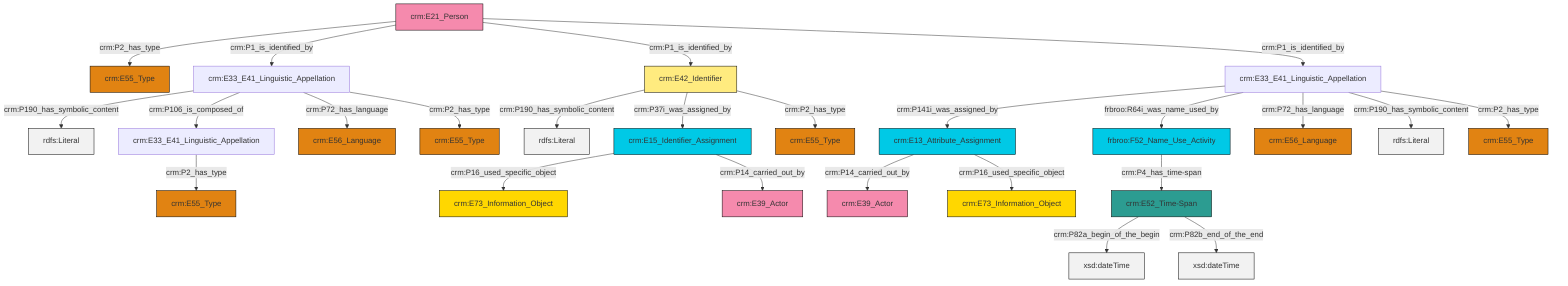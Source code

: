 graph TD
classDef Literal fill:#f2f2f2,stroke:#000000;
classDef CRM_Entity fill:#FFFFFF,stroke:#000000;
classDef Temporal_Entity fill:#00C9E6, stroke:#000000;
classDef Type fill:#E18312, stroke:#000000;
classDef Time-Span fill:#2C9C91, stroke:#000000;
classDef Appellation fill:#FFEB7F, stroke:#000000;
classDef Place fill:#008836, stroke:#000000;
classDef Persistent_Item fill:#B266B2, stroke:#000000;
classDef Conceptual_Object fill:#FFD700, stroke:#000000;
classDef Physical_Thing fill:#D2B48C, stroke:#000000;
classDef Actor fill:#f58aad, stroke:#000000;
classDef PC_Classes fill:#4ce600, stroke:#000000;
classDef Multi fill:#cccccc,stroke:#000000;

6["crm:E42_Identifier"]:::Appellation -->|crm:P190_has_symbolic_content| 7[rdfs:Literal]:::Literal
8["crm:E33_E41_Linguistic_Appellation"]:::Default -->|crm:P2_has_type| 9["crm:E55_Type"]:::Type
12["crm:E13_Attribute_Assignment"]:::Temporal_Entity -->|crm:P14_carried_out_by| 4["crm:E39_Actor"]:::Actor
12["crm:E13_Attribute_Assignment"]:::Temporal_Entity -->|crm:P16_used_specific_object| 0["crm:E73_Information_Object"]:::Conceptual_Object
16["crm:E15_Identifier_Assignment"]:::Temporal_Entity -->|crm:P16_used_specific_object| 17["crm:E73_Information_Object"]:::Conceptual_Object
18["crm:E21_Person"]:::Actor -->|crm:P2_has_type| 19["crm:E55_Type"]:::Type
18["crm:E21_Person"]:::Actor -->|crm:P1_is_identified_by| 20["crm:E33_E41_Linguistic_Appellation"]:::Default
20["crm:E33_E41_Linguistic_Appellation"]:::Default -->|crm:P190_has_symbolic_content| 23[rdfs:Literal]:::Literal
16["crm:E15_Identifier_Assignment"]:::Temporal_Entity -->|crm:P14_carried_out_by| 24["crm:E39_Actor"]:::Actor
2["crm:E33_E41_Linguistic_Appellation"]:::Default -->|crm:P141i_was_assigned_by| 12["crm:E13_Attribute_Assignment"]:::Temporal_Entity
2["crm:E33_E41_Linguistic_Appellation"]:::Default -->|frbroo:R64i_was_name_used_by| 10["frbroo:F52_Name_Use_Activity"]:::Temporal_Entity
2["crm:E33_E41_Linguistic_Appellation"]:::Default -->|crm:P72_has_language| 13["crm:E56_Language"]:::Type
18["crm:E21_Person"]:::Actor -->|crm:P1_is_identified_by| 6["crm:E42_Identifier"]:::Appellation
6["crm:E42_Identifier"]:::Appellation -->|crm:P37i_was_assigned_by| 16["crm:E15_Identifier_Assignment"]:::Temporal_Entity
20["crm:E33_E41_Linguistic_Appellation"]:::Default -->|crm:P106_is_composed_of| 8["crm:E33_E41_Linguistic_Appellation"]:::Default
21["crm:E52_Time-Span"]:::Time-Span -->|crm:P82a_begin_of_the_begin| 37[xsd:dateTime]:::Literal
20["crm:E33_E41_Linguistic_Appellation"]:::Default -->|crm:P72_has_language| 32["crm:E56_Language"]:::Type
18["crm:E21_Person"]:::Actor -->|crm:P1_is_identified_by| 2["crm:E33_E41_Linguistic_Appellation"]:::Default
2["crm:E33_E41_Linguistic_Appellation"]:::Default -->|crm:P190_has_symbolic_content| 40[rdfs:Literal]:::Literal
2["crm:E33_E41_Linguistic_Appellation"]:::Default -->|crm:P2_has_type| 42["crm:E55_Type"]:::Type
6["crm:E42_Identifier"]:::Appellation -->|crm:P2_has_type| 29["crm:E55_Type"]:::Type
21["crm:E52_Time-Span"]:::Time-Span -->|crm:P82b_end_of_the_end| 44[xsd:dateTime]:::Literal
10["frbroo:F52_Name_Use_Activity"]:::Temporal_Entity -->|crm:P4_has_time-span| 21["crm:E52_Time-Span"]:::Time-Span
20["crm:E33_E41_Linguistic_Appellation"]:::Default -->|crm:P2_has_type| 25["crm:E55_Type"]:::Type